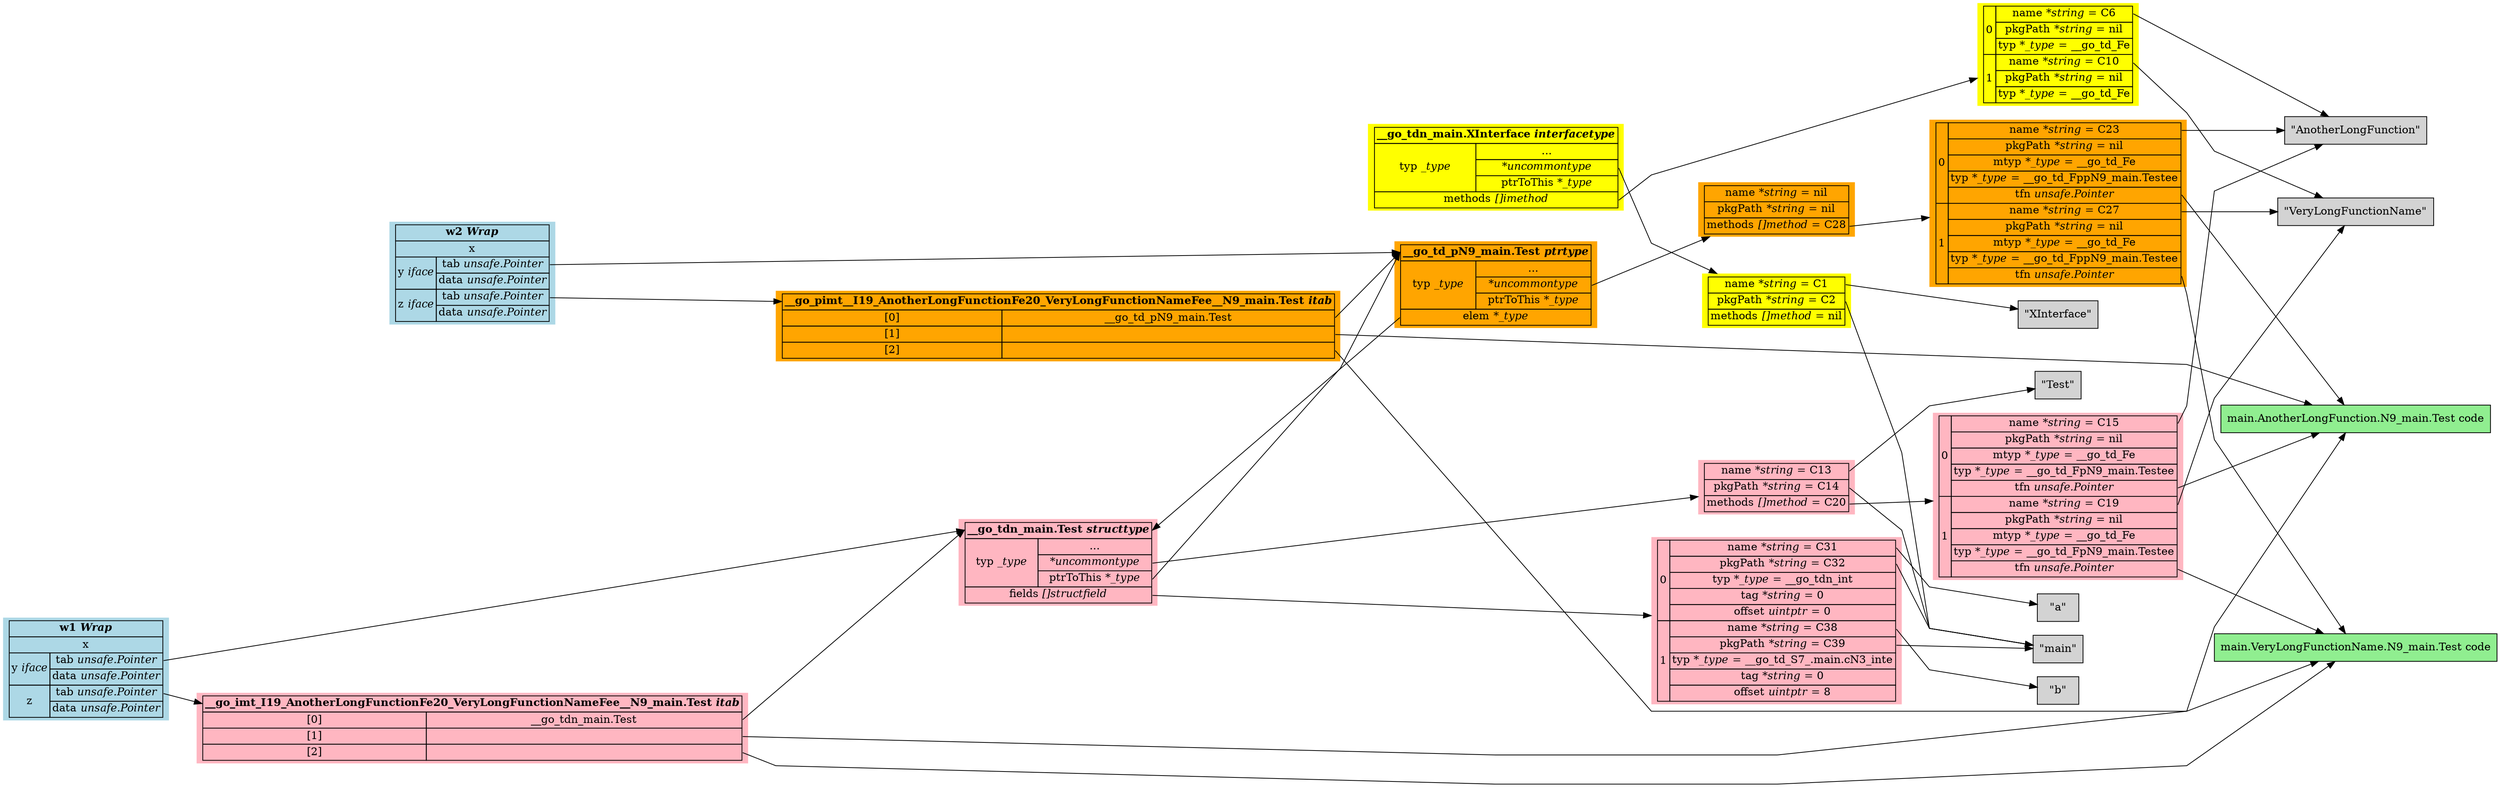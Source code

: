 // dot -Tsvg graph.dot > graph.svg
digraph structs {
    
    compound = true;
    splines = polyline;
    rankdir=LR;
    concentrate=true;

    node [shape=plaintext, color=black];

    subgraph sg_strings {
        node [shape=box];
        node [style=filled, fillcolor=lightgray];

        structLC1 [label="\"XInterface\""];
        structLC2 [label="\"main\""];
        structLC4 [label="\"AnotherLongFunction\""];
        structLC6 [label="\"VeryLongFunctionName\""];
        structLC8 [label="\"Test\""];
        structLC13 [label="\"a\""];
        structLC16 [label="\"b\""];
    }

    subgraph sg_code {
        node [shape=box];
        node [style=filled, fillcolor=lightgreen];

        codeAnotherLongFunction [label="main.AnotherLongFunction.N9_main.Test code"];
        codeVeryLongFunctionName [label="main.VeryLongFunctionName.N9_main.Test code"];
    }

    subgraph sg_data {
        node [style=filled, fillcolor=lightblue];

        struct_data_w1 [label=<
            <table border="0" cellborder="1" cellspacing="0">
                <tr>
                    <td colspan="2"><b>w1 <i>Wrap</i></b></td>
                </tr>
                <tr>
                    <td colspan="2">x</td>
                </tr>
                <tr>
                    <td rowspan="2">y <i>iface</i></td>
                    <td port="py">tab <i>unsafe.Pointer</i></td>
                </tr>
                <tr>
                    <td>data <i>unsafe.Pointer</i></td>
                </tr>
                <tr>
                    <td rowspan="2">z</td>
                    <td port="pz">tab <i>unsafe.Pointer</i></td>
                </tr>
                <tr>
                    <td>data <i>unsafe.Pointer</i></td>
                </tr>
            </table>>];

        struct_data_w2 [label=<
            <table border="0" cellborder="1" cellspacing="0">
                <tr>
                    <td colspan="2"><b>w2 <i>Wrap</i></b></td>
                </tr>
                <tr>
                    <td colspan="2">x</td>
                </tr>
                <tr>
                    <td rowspan="2">y <i>iface</i></td>
                    <td port="py">tab <i>unsafe.Pointer</i></td>
                </tr>
                <tr>
                    <td>data <i>unsafe.Pointer</i></td>
                </tr>
                <tr>
                    <td rowspan="2">z <i>iface</i></td>
                    <td port="pz">tab <i>unsafe.Pointer</i></td>
                </tr>
                <tr>
                    <td>data <i>unsafe.Pointer</i></td>
                </tr>
            </table>>];
    }

    subgraph sg_value_interface {
        node [style=filled, fillcolor=lightpink];

        struct_value_interface_itab [label=<
            <table border="0" cellborder="1" cellspacing="0">
                <tr>
                    <td port="header" colspan="2"><b>__go_imt_I19_AnotherLongFunctionFe20_VeryLongFunctionNameFee__N9_main.Test <i>itab</i></b></td>
                </tr>
                <tr>
                    <td>[0]</td>
                    <td port="p">__go_tdn_main.Test</td>
                </tr>
                <tr>
                    <td>[1]</td>
                    <td port="codeAnotherLongFunction"></td>
                </tr>
                <tr>
                    <td>[2]</td>
                    <td port="codeVeryLongFunctionName"></td>
                </tr>
            </table>>];

        struct_value_interface_typeinfo [label=<
            <table border="0" cellborder="1" cellspacing="0">
                <tr>
                    <td port="header" colspan="2"><b>__go_tdn_main.Test <i>structtype</i></b></td>
                </tr>
                <tr>
                    <td rowspan="3">typ <i>_type</i></td>
                    <td>...</td>
                </tr>
                <tr>
                    <td port="C21"><i>*uncommontype</i></td>
                </tr>
                <tr>
                    <td port="ptrToThis">ptrToThis <i>*_type</i></td>
                </tr>
                <tr>
                    <td port="C44" colspan="2">fields <i>[]structfield</i></td>
                </tr>
            </table>>];

        structC21 [label=<
            <table border="0" cellborder="1" cellspacing="0">
                <tr>
                    <td port="C13">name <i>*string</i> = C13</td>
                </tr>
                <tr>
                    <td port="C14">pkgPath <i>*string</i> = C14</td>
                </tr>
                <tr>
                    <td port="C20">methods <i>[]method</i> = C20</td>
                </tr>
            </table>>];

        structC20 [label=<
            <table border="0" cellborder="1" cellspacing="0">
                <tr>
                    <td rowspan="5">0</td>
                    <td port="C15">name <i>*string</i> = C15</td>
                </tr>
                <tr>
                    <td>pkgPath <i>*string</i> = nil</td>
                </tr>
                <tr>
                    <td>mtyp <i>*_type</i> = __go_td_Fe</td>
                </tr>
                <tr>
                    <td>typ <i>*_type</i> = __go_td_FpN9_main.Testee</td>
                </tr>
                <tr>
                    <td port="codeAnotherLongFunction">tfn <i>unsafe.Pointer</i></td>
                </tr>
                <tr>
                    <td rowspan="5">1</td>
                    <td port="C19">name <i>*string</i> = C19</td>
                </tr>
                <tr>
                    <td>pkgPath <i>*string</i> = nil</td>
                </tr>
                <tr>
                    <td>mtyp <i>*_type</i> = __go_td_Fe</td>
                </tr>
                <tr>
                    <td>typ <i>*_type</i> = __go_td_FpN9_main.Testee</td>
                </tr>
                <tr>
                    <td port="codeVeryLongFunctionName">tfn <i>unsafe.Pointer</i></td>
                </tr>
            </table>>];

        structC44 [label=<
            <table border="0" cellborder="1" cellspacing="0">
                <tr>
                    <td rowspan="5">0</td>
                    <td port="C31">name <i>*string</i> = C31</td>
                </tr>
                <tr>
                    <td port="C32">pkgPath <i>*string</i> = C32</td>
                </tr>
                <tr>
                    <td>typ <i>*_type</i> = __go_tdn_int</td>
                </tr>
                <tr>
                    <td>tag <i>*string</i> = 0</td>
                </tr>
                <tr>
                    <td>offset <i>uintptr</i> = 0</td>
                </tr>
                <tr>
                    <td rowspan="5">1</td>
                    <td port="C38">name <i>*string</i> = C38</td>
                </tr>
                <tr>
                    <td port="C39">pkgPath <i>*string</i> = C39</td>
                </tr>
                <tr>
                    <td>typ <i>*_type</i> = __go_td_S7_.main.cN3_inte</td>
                </tr>
                <tr>
                    <td>tag <i>*string</i> = 0</td>
                </tr>
                <tr>
                    <td>offset <i>uintptr</i> = 8</td>
                </tr>
            </table>>];
    }

    subgraph sg_pointer_interface {
        node [style=filled, fillcolor=orange];

        struct_pointer_interface_itab [label=<
            <table border="0" cellborder="1" cellspacing="0">
                <tr>
                    <td port="header" colspan="2"><b>__go_pimt__I19_AnotherLongFunctionFe20_VeryLongFunctionNameFee__N9_main.Test <i>itab</i></b></td>
                </tr>
                <tr>
                    <td>[0]</td>
                    <td port="p">__go_td_pN9_main.Test</td>
                </tr>
                <tr>
                    <td>[1]</td>
                    <td port="codeAnotherLongFunction"></td>
                </tr>
                <tr>
                    <td>[2]</td>
                    <td port="codeVeryLongFunctionName"></td>
                </tr>
            </table>>];

        struct_pointer_interface_typeinfo [label=<
            <table border="0" cellborder="1" cellspacing="0">
                <tr>
                    <td port="header" colspan="2"><b>__go_td_pN9_main.Test <i>ptrtype</i></b></td>
                </tr>
                <tr>
                    <td rowspan="3">typ <i>_type</i></td>
                    <td>...</td>
                </tr>
                <tr>
                    <td port="C29"><i>*uncommontype</i></td>
                </tr>
                <tr>
                    <td>ptrToThis <i>*_type</i></td>
                </tr>
                <tr>
                    <td port ="elem" colspan="2">elem <i>*_type</i></td>
                </tr>
            </table>>];

        structC29 [label=<
            <table border="0" cellborder="1" cellspacing="0">
                <tr>
                    <td>name <i>*string</i> = nil</td>
                </tr>
                <tr>
                    <td>pkgPath <i>*string</i> = nil</td>
                </tr>
                <tr>
                    <td port="C28">methods <i>[]method</i> = C28</td>
                </tr>
            </table>>];

        structC28 [label=<
            <table border="0" cellborder="1" cellspacing="0">
                <tr>
                    <td rowspan="5">0</td>
                    <td port="C23">name <i>*string</i> = C23</td>
                </tr>
                <tr>
                    <td>pkgPath <i>*string</i> = nil</td>
                </tr>
                <tr>
                    <td>mtyp <i>*_type</i> = __go_td_Fe</td>
                </tr>
                <tr>
                    <td>typ <i>*_type</i> = __go_td_FppN9_main.Testee</td>
                </tr>
                <tr>
                    <td port="codeAnotherLongFunction">tfn <i>unsafe.Pointer</i></td>
                </tr>
                <tr>
                    <td rowspan="5">1</td>
                    <td port="C27">name <i>*string</i> = C27</td>
                </tr>
                <tr>
                    <td>pkgPath <i>*string</i> = nil</td>
                </tr>
                <tr>
                    <td>mtyp <i>*_type</i> = __go_td_Fe</td>
                </tr>
                <tr>
                    <td>typ <i>*_type</i> = __go_td_FppN9_main.Testee</td>
                </tr>
                <tr>
                    <td port="codeVeryLongFunctionName">tfn <i>unsafe.Pointer</i></td>
                </tr>
            </table>>];
    }

    subgraph sg_interface {
        node [style=filled, fillcolor=yellow];

        struct_interface_typeinfo [label=<
            <table border="0" cellborder="1" cellspacing="0">
                <tr>
                    <td port="header" colspan="2"><b>__go_tdn_main.XInterface <i>interfacetype</i></b></td>
                </tr>
                <tr>
                    <td rowspan="3">typ <i>_type</i></td>
                    <td>...</td>
                </tr>
                <tr>
                    <td port="C4"><i>*uncommontype</i></td>
                </tr>
                <tr>
                    <td>ptrToThis <i>*_type</i></td>
                </tr>
                <tr>
                    <td port="C11" colspan="2">methods <i>[]imethod</i></td>
                </tr>
            </table>>];

        structC4 [label=<
            <table border="0" cellborder="1" cellspacing="0">
                <tr>
                    <td port="C1">name <i>*string</i> = C1</td>
                </tr>
                <tr>
                    <td port="C2">pkgPath <i>*string</i> = C2</td>
                </tr>
                <tr>
                    <td>methods <i>[]method</i> = nil</td>
                </tr>
            </table>>];

        structC11 [label=<
            <table border="0" cellborder="1" cellspacing="0">
                <tr>
                    <td rowspan="3">0</td>
                    <td port="C6">name <i>*string</i> = C6</td>
                </tr>
                <tr>
                    <td>pkgPath <i>*string</i> = nil</td>
                </tr>
                <tr>
                    <td>typ <i>*_type</i> = __go_td_Fe</td>
                </tr>
                <tr>
                    <td rowspan="3">1</td>
                    <td port="C10">name <i>*string</i> = C10</td>
                </tr>
                <tr>
                    <td>pkgPath <i>*string</i> = nil</td>
                </tr>
                <tr>
                    <td>typ <i>*_type</i> = __go_td_Fe</td>
                </tr>
            </table>
            >];
    }

    struct_data_w1:py -> struct_value_interface_typeinfo:header;
    struct_data_w1:pz -> struct_value_interface_itab:header;

    struct_data_w2:py -> struct_pointer_interface_typeinfo:header;
    struct_data_w2:pz -> struct_pointer_interface_itab:header;

    struct_interface_typeinfo:C11 -> structC11;
    struct_interface_typeinfo:C4 -> structC4;

    struct_pointer_interface_itab:codeAnotherLongFunction -> codeAnotherLongFunction;
    struct_pointer_interface_itab:codeVeryLongFunctionName -> codeVeryLongFunctionName;
    struct_pointer_interface_itab:p -> struct_pointer_interface_typeinfo:header;

    struct_pointer_interface_typeinfo:C29 -> structC29;
    struct_pointer_interface_typeinfo:elem -> struct_value_interface_typeinfo:header;

    struct_value_interface_itab:codeAnotherLongFunction -> codeAnotherLongFunction;
    struct_value_interface_itab:codeVeryLongFunctionName -> codeVeryLongFunctionName;
    struct_value_interface_itab:p -> struct_value_interface_typeinfo:header;

    struct_value_interface_typeinfo:C21 -> structC21;
    struct_value_interface_typeinfo:C44 -> structC44;
    struct_value_interface_typeinfo:ptrToThis -> struct_pointer_interface_typeinfo:header;

    structC11:C10 -> structLC6;
    structC11:C6 -> structLC4;

    structC20:C15 -> structLC4;
    structC20:C19 -> structLC6;
    structC20:codeAnotherLongFunction -> codeAnotherLongFunction;
    structC20:codeVeryLongFunctionName -> codeVeryLongFunctionName;

    structC21:C13 -> structLC8;
    structC21:C14 -> structLC2;
    structC21:C20 -> structC20;

    structC28:C23 -> structLC4;
    structC28:C27 -> structLC6;
    structC28:codeAnotherLongFunction -> codeAnotherLongFunction;
    structC28:codeVeryLongFunctionName -> codeVeryLongFunctionName;

    structC29:C28 -> structC28;

    structC4:C1 -> structLC1;
    structC4:C2 -> structLC2;

    structC44:C31 -> structLC13;
    structC44:C32 -> structLC2;
    structC44:C38 -> structLC16;
    structC44:C39 -> structLC2;
}
